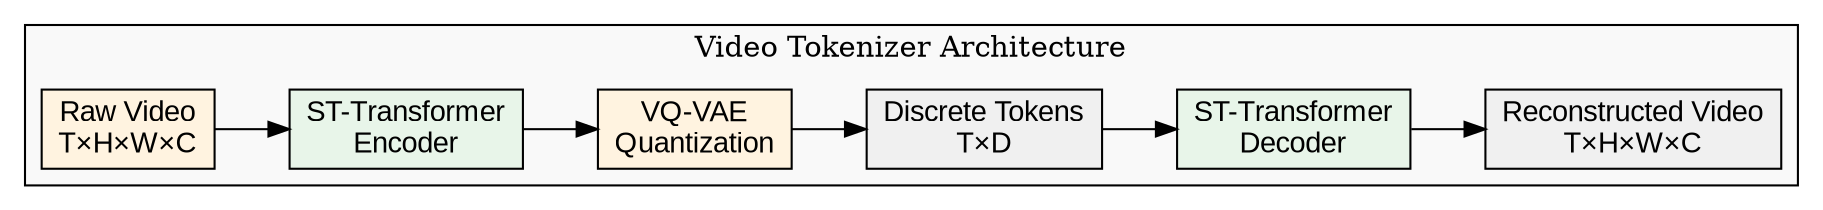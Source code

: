digraph VideoTokenizer {
    rankdir=LR;
    node [shape=box, style=filled, fontname="Arial"];
    
    subgraph cluster_tokenizer {
        label="Video Tokenizer Architecture";
        style=filled;
        fillcolor="#f9f9f9";
        
        raw_video [label="Raw Video\nT×H×W×C", fillcolor="#fff3e0"];
        encoder [label="ST-Transformer\nEncoder", fillcolor="#e8f5e9"];
        quantization [label="VQ-VAE\nQuantization", fillcolor="#fff3e0"];
        tokens [label="Discrete Tokens\nT×D", fillcolor="#f0f0f0"];
        decoder [label="ST-Transformer\nDecoder", fillcolor="#e8f5e9"];
        reconstructed [label="Reconstructed Video\nT×H×W×C", fillcolor="#f0f0f0"];
        
        raw_video -> encoder;
        encoder -> quantization;
        quantization -> tokens;
        tokens -> decoder;
        decoder -> reconstructed;
    }
}
